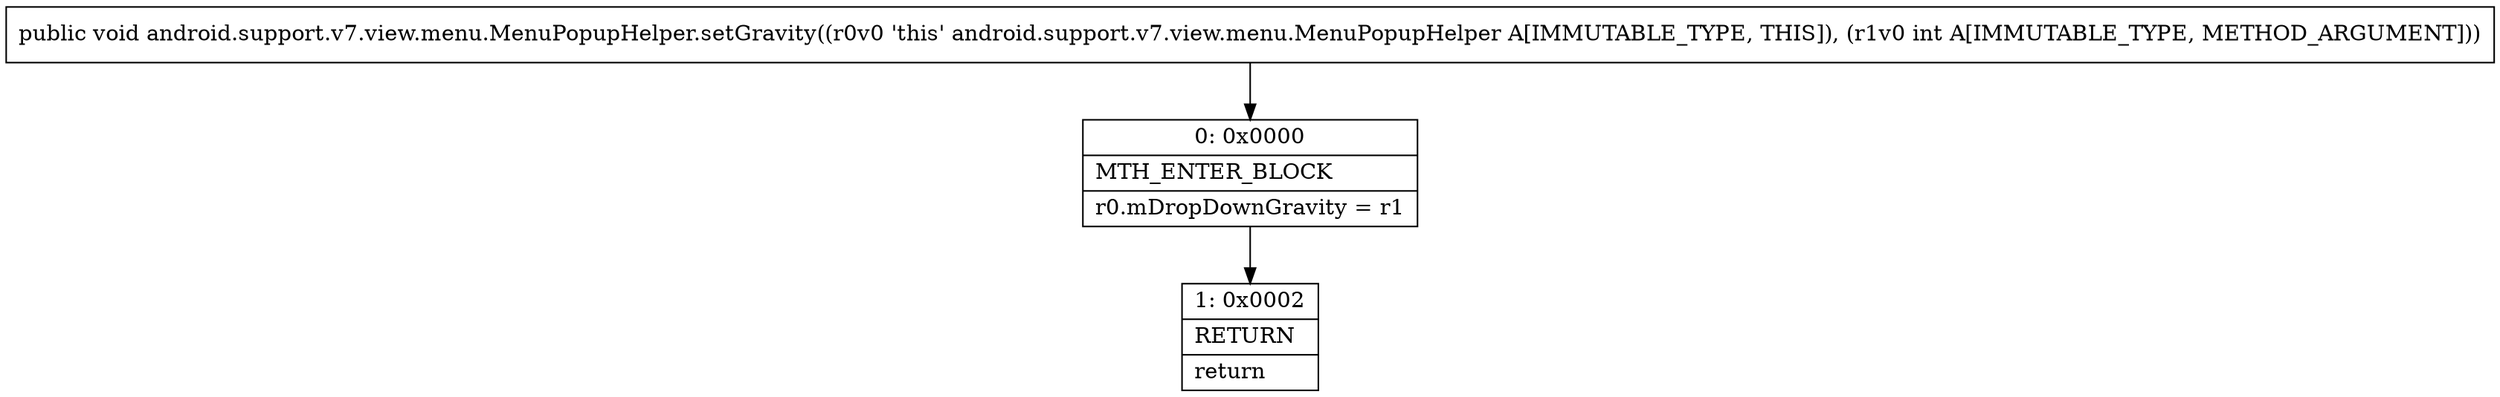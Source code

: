 digraph "CFG forandroid.support.v7.view.menu.MenuPopupHelper.setGravity(I)V" {
Node_0 [shape=record,label="{0\:\ 0x0000|MTH_ENTER_BLOCK\l|r0.mDropDownGravity = r1\l}"];
Node_1 [shape=record,label="{1\:\ 0x0002|RETURN\l|return\l}"];
MethodNode[shape=record,label="{public void android.support.v7.view.menu.MenuPopupHelper.setGravity((r0v0 'this' android.support.v7.view.menu.MenuPopupHelper A[IMMUTABLE_TYPE, THIS]), (r1v0 int A[IMMUTABLE_TYPE, METHOD_ARGUMENT])) }"];
MethodNode -> Node_0;
Node_0 -> Node_1;
}

